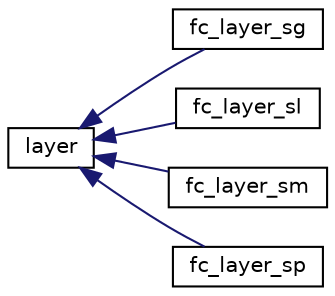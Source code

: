 digraph "Graphical Class Hierarchy"
{
 // LATEX_PDF_SIZE
  edge [fontname="Helvetica",fontsize="10",labelfontname="Helvetica",labelfontsize="10"];
  node [fontname="Helvetica",fontsize="10",shape=record];
  rankdir="LR";
  Node0 [label="layer",height=0.2,width=0.4,color="black", fillcolor="white", style="filled",URL="$classlayer.html",tooltip="Generic layer class."];
  Node0 -> Node1 [dir="back",color="midnightblue",fontsize="10",style="solid",fontname="Helvetica"];
  Node1 [label="fc_layer_sg",height=0.2,width=0.4,color="black", fillcolor="white", style="filled",URL="$classfc__layer__sg.html",tooltip="Feedforward layer with sigmoid activation function."];
  Node0 -> Node2 [dir="back",color="midnightblue",fontsize="10",style="solid",fontname="Helvetica"];
  Node2 [label="fc_layer_sl",height=0.2,width=0.4,color="black", fillcolor="white", style="filled",URL="$classfc__layer__sl.html",tooltip="Feedforward layer with silu activation function."];
  Node0 -> Node3 [dir="back",color="midnightblue",fontsize="10",style="solid",fontname="Helvetica"];
  Node3 [label="fc_layer_sm",height=0.2,width=0.4,color="black", fillcolor="white", style="filled",URL="$classfc__layer__sm.html",tooltip=" "];
  Node0 -> Node4 [dir="back",color="midnightblue",fontsize="10",style="solid",fontname="Helvetica"];
  Node4 [label="fc_layer_sp",height=0.2,width=0.4,color="black", fillcolor="white", style="filled",URL="$classfc__layer__sp.html",tooltip="Feedforward layer with softplus activation function."];
}
